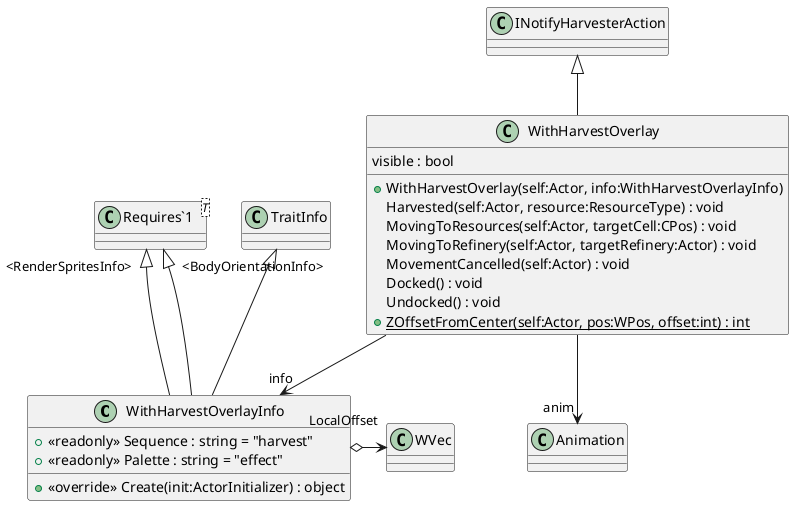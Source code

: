 @startuml
class WithHarvestOverlayInfo {
    + <<readonly>> Sequence : string = "harvest"
    + <<readonly>> Palette : string = "effect"
    + <<override>> Create(init:ActorInitializer) : object
}
class WithHarvestOverlay {
    visible : bool
    + WithHarvestOverlay(self:Actor, info:WithHarvestOverlayInfo)
    Harvested(self:Actor, resource:ResourceType) : void
    MovingToResources(self:Actor, targetCell:CPos) : void
    MovingToRefinery(self:Actor, targetRefinery:Actor) : void
    MovementCancelled(self:Actor) : void
    Docked() : void
    Undocked() : void
    + {static} ZOffsetFromCenter(self:Actor, pos:WPos, offset:int) : int
}
class "Requires`1"<T> {
}
TraitInfo <|-- WithHarvestOverlayInfo
"Requires`1" "<RenderSpritesInfo>" <|-- WithHarvestOverlayInfo
"Requires`1" "<BodyOrientationInfo>" <|-- WithHarvestOverlayInfo
WithHarvestOverlayInfo o-> "LocalOffset" WVec
INotifyHarvesterAction <|-- WithHarvestOverlay
WithHarvestOverlay --> "info" WithHarvestOverlayInfo
WithHarvestOverlay --> "anim" Animation
@enduml
